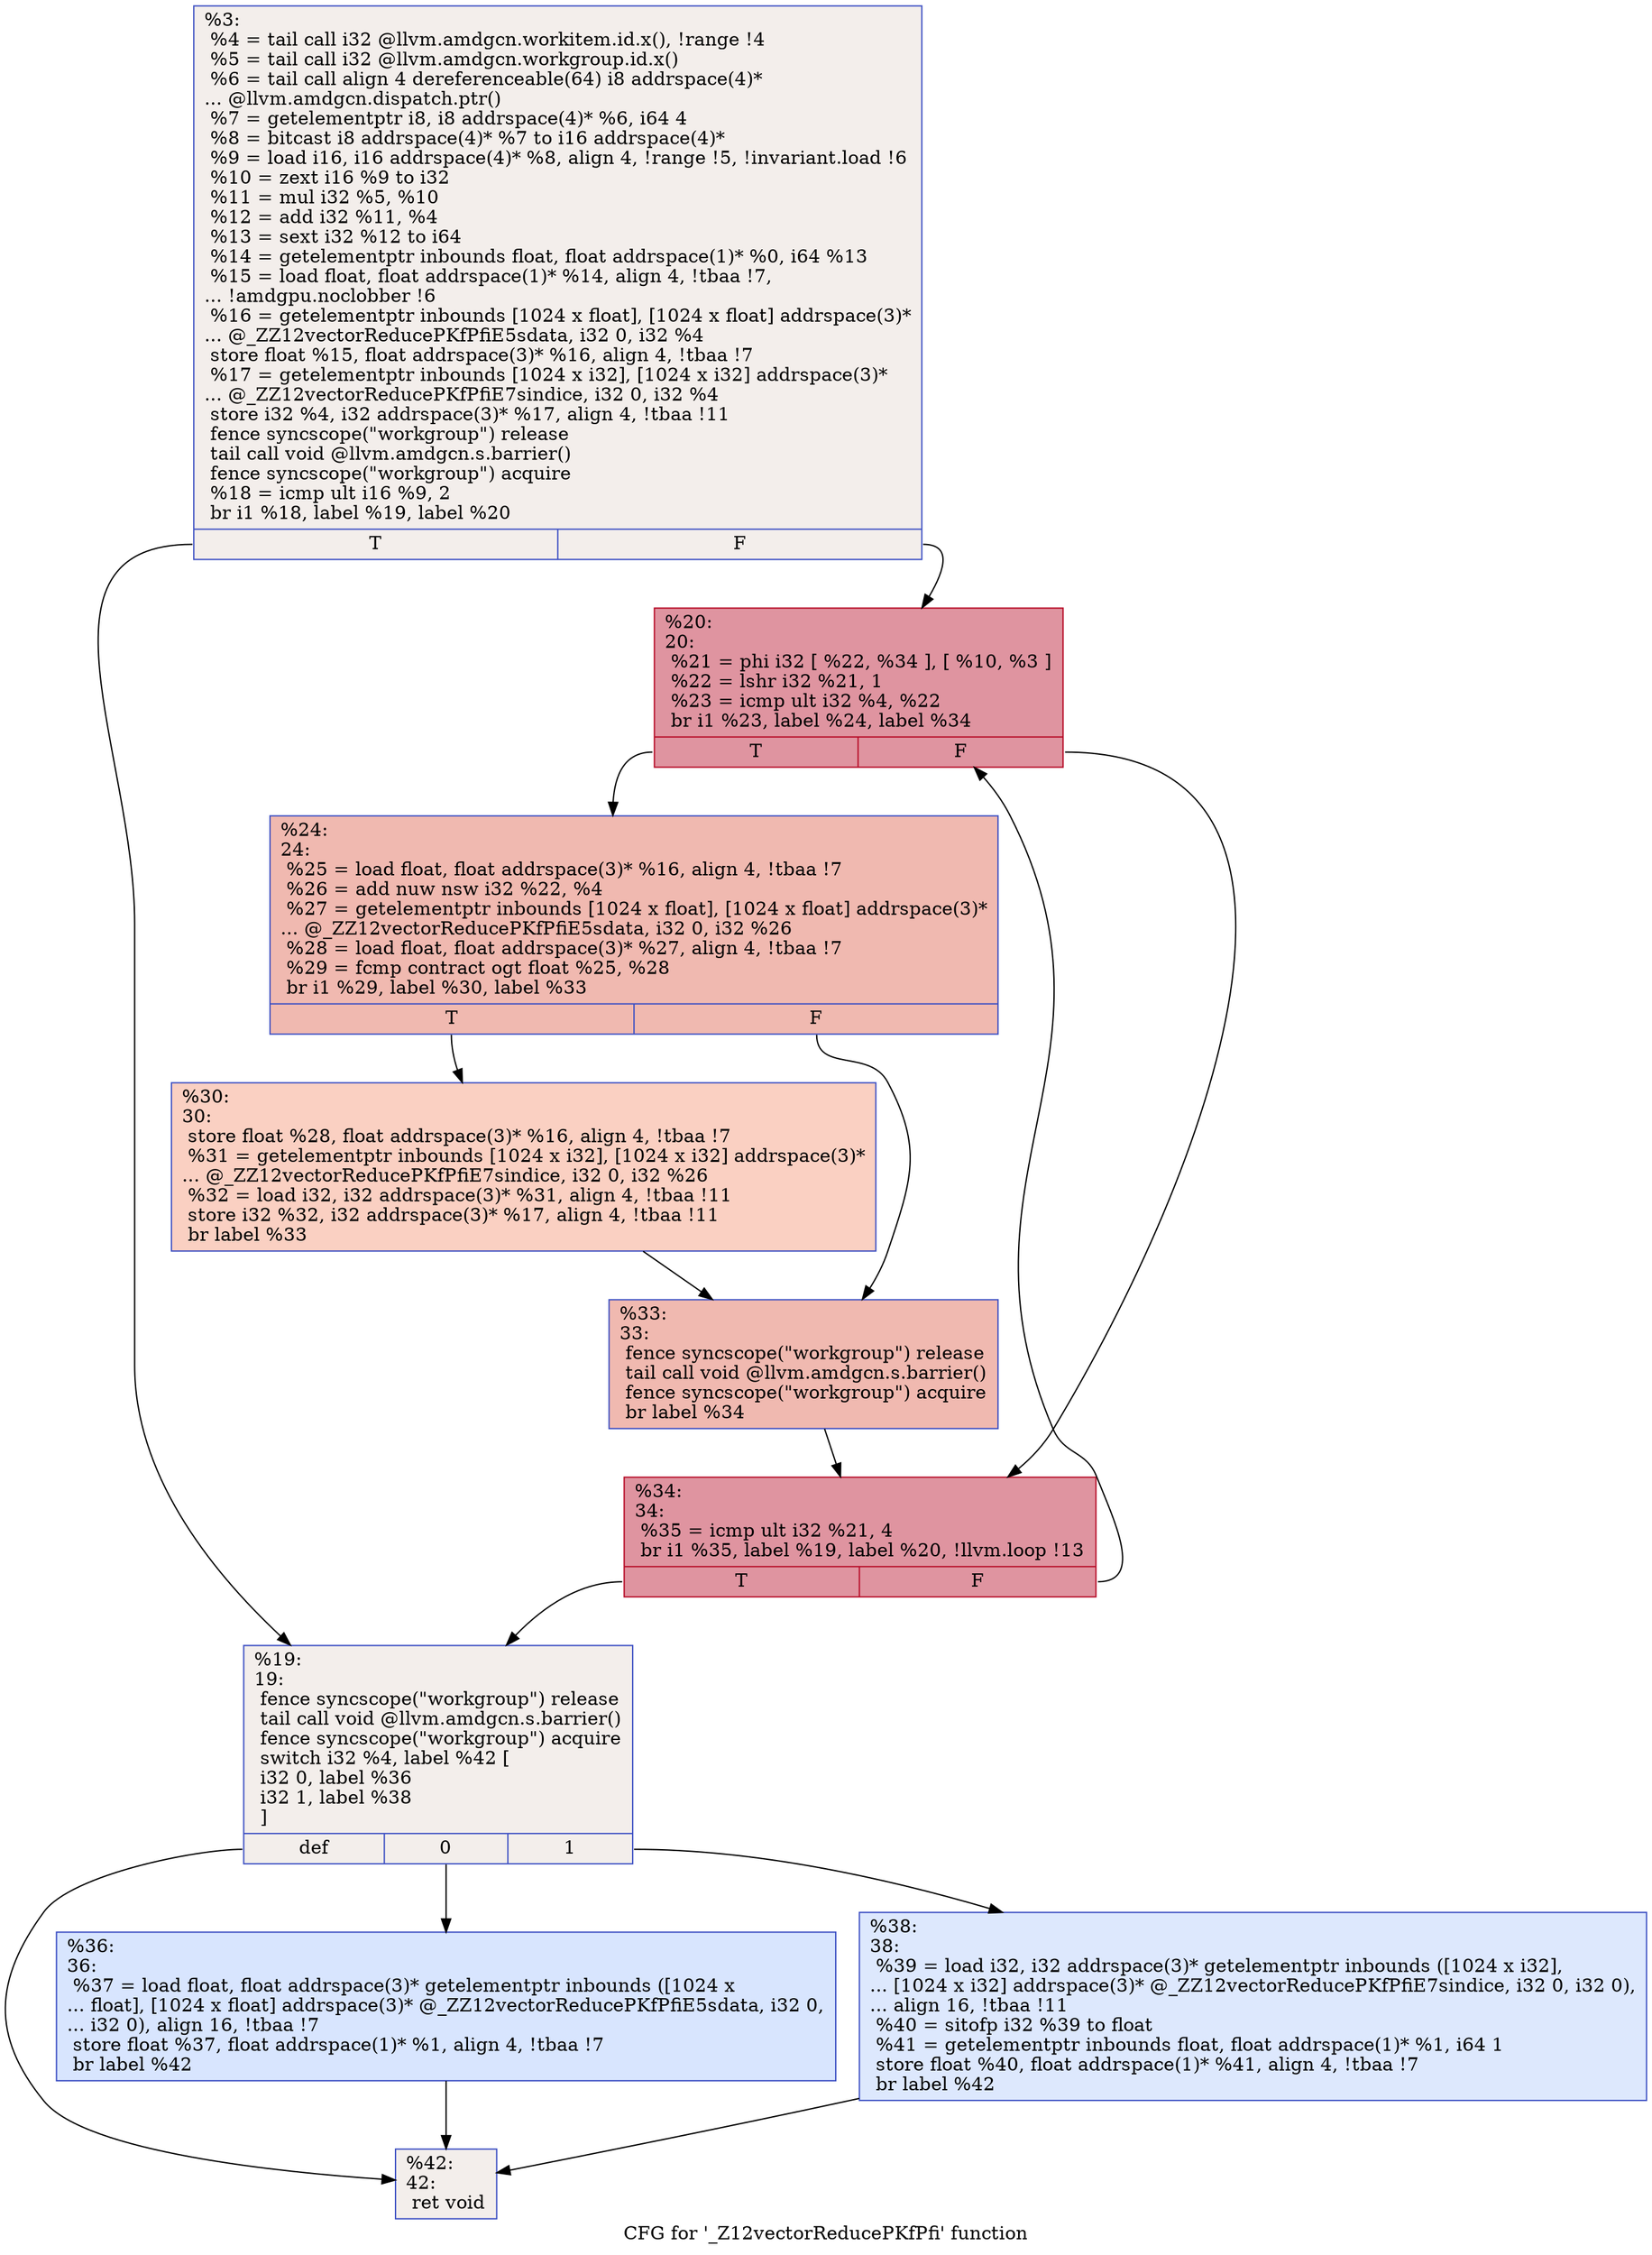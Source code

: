 digraph "CFG for '_Z12vectorReducePKfPfi' function" {
	label="CFG for '_Z12vectorReducePKfPfi' function";

	Node0x603d770 [shape=record,color="#3d50c3ff", style=filled, fillcolor="#e5d8d170",label="{%3:\l  %4 = tail call i32 @llvm.amdgcn.workitem.id.x(), !range !4\l  %5 = tail call i32 @llvm.amdgcn.workgroup.id.x()\l  %6 = tail call align 4 dereferenceable(64) i8 addrspace(4)*\l... @llvm.amdgcn.dispatch.ptr()\l  %7 = getelementptr i8, i8 addrspace(4)* %6, i64 4\l  %8 = bitcast i8 addrspace(4)* %7 to i16 addrspace(4)*\l  %9 = load i16, i16 addrspace(4)* %8, align 4, !range !5, !invariant.load !6\l  %10 = zext i16 %9 to i32\l  %11 = mul i32 %5, %10\l  %12 = add i32 %11, %4\l  %13 = sext i32 %12 to i64\l  %14 = getelementptr inbounds float, float addrspace(1)* %0, i64 %13\l  %15 = load float, float addrspace(1)* %14, align 4, !tbaa !7,\l... !amdgpu.noclobber !6\l  %16 = getelementptr inbounds [1024 x float], [1024 x float] addrspace(3)*\l... @_ZZ12vectorReducePKfPfiE5sdata, i32 0, i32 %4\l  store float %15, float addrspace(3)* %16, align 4, !tbaa !7\l  %17 = getelementptr inbounds [1024 x i32], [1024 x i32] addrspace(3)*\l... @_ZZ12vectorReducePKfPfiE7sindice, i32 0, i32 %4\l  store i32 %4, i32 addrspace(3)* %17, align 4, !tbaa !11\l  fence syncscope(\"workgroup\") release\l  tail call void @llvm.amdgcn.s.barrier()\l  fence syncscope(\"workgroup\") acquire\l  %18 = icmp ult i16 %9, 2\l  br i1 %18, label %19, label %20\l|{<s0>T|<s1>F}}"];
	Node0x603d770:s0 -> Node0x6040d60;
	Node0x603d770:s1 -> Node0x6040df0;
	Node0x6040d60 [shape=record,color="#3d50c3ff", style=filled, fillcolor="#e5d8d170",label="{%19:\l19:                                               \l  fence syncscope(\"workgroup\") release\l  tail call void @llvm.amdgcn.s.barrier()\l  fence syncscope(\"workgroup\") acquire\l  switch i32 %4, label %42 [\l    i32 0, label %36\l    i32 1, label %38\l  ]\l|{<s0>def|<s1>0|<s2>1}}"];
	Node0x6040d60:s0 -> Node0x6041110;
	Node0x6040d60:s1 -> Node0x6041160;
	Node0x6040d60:s2 -> Node0x60411f0;
	Node0x6040df0 [shape=record,color="#b70d28ff", style=filled, fillcolor="#b70d2870",label="{%20:\l20:                                               \l  %21 = phi i32 [ %22, %34 ], [ %10, %3 ]\l  %22 = lshr i32 %21, 1\l  %23 = icmp ult i32 %4, %22\l  br i1 %23, label %24, label %34\l|{<s0>T|<s1>F}}"];
	Node0x6040df0:s0 -> Node0x6041600;
	Node0x6040df0:s1 -> Node0x60413a0;
	Node0x6041600 [shape=record,color="#3d50c3ff", style=filled, fillcolor="#de614d70",label="{%24:\l24:                                               \l  %25 = load float, float addrspace(3)* %16, align 4, !tbaa !7\l  %26 = add nuw nsw i32 %22, %4\l  %27 = getelementptr inbounds [1024 x float], [1024 x float] addrspace(3)*\l... @_ZZ12vectorReducePKfPfiE5sdata, i32 0, i32 %26\l  %28 = load float, float addrspace(3)* %27, align 4, !tbaa !7\l  %29 = fcmp contract ogt float %25, %28\l  br i1 %29, label %30, label %33\l|{<s0>T|<s1>F}}"];
	Node0x6041600:s0 -> Node0x6041a10;
	Node0x6041600:s1 -> Node0x6041a60;
	Node0x6041a10 [shape=record,color="#3d50c3ff", style=filled, fillcolor="#f3947570",label="{%30:\l30:                                               \l  store float %28, float addrspace(3)* %16, align 4, !tbaa !7\l  %31 = getelementptr inbounds [1024 x i32], [1024 x i32] addrspace(3)*\l... @_ZZ12vectorReducePKfPfiE7sindice, i32 0, i32 %26\l  %32 = load i32, i32 addrspace(3)* %31, align 4, !tbaa !11\l  store i32 %32, i32 addrspace(3)* %17, align 4, !tbaa !11\l  br label %33\l}"];
	Node0x6041a10 -> Node0x6041a60;
	Node0x6041a60 [shape=record,color="#3d50c3ff", style=filled, fillcolor="#de614d70",label="{%33:\l33:                                               \l  fence syncscope(\"workgroup\") release\l  tail call void @llvm.amdgcn.s.barrier()\l  fence syncscope(\"workgroup\") acquire\l  br label %34\l}"];
	Node0x6041a60 -> Node0x60413a0;
	Node0x60413a0 [shape=record,color="#b70d28ff", style=filled, fillcolor="#b70d2870",label="{%34:\l34:                                               \l  %35 = icmp ult i32 %21, 4\l  br i1 %35, label %19, label %20, !llvm.loop !13\l|{<s0>T|<s1>F}}"];
	Node0x60413a0:s0 -> Node0x6040d60;
	Node0x60413a0:s1 -> Node0x6040df0;
	Node0x6041160 [shape=record,color="#3d50c3ff", style=filled, fillcolor="#a7c5fe70",label="{%36:\l36:                                               \l  %37 = load float, float addrspace(3)* getelementptr inbounds ([1024 x\l... float], [1024 x float] addrspace(3)* @_ZZ12vectorReducePKfPfiE5sdata, i32 0,\l... i32 0), align 16, !tbaa !7\l  store float %37, float addrspace(1)* %1, align 4, !tbaa !7\l  br label %42\l}"];
	Node0x6041160 -> Node0x6041110;
	Node0x60411f0 [shape=record,color="#3d50c3ff", style=filled, fillcolor="#b2ccfb70",label="{%38:\l38:                                               \l  %39 = load i32, i32 addrspace(3)* getelementptr inbounds ([1024 x i32],\l... [1024 x i32] addrspace(3)* @_ZZ12vectorReducePKfPfiE7sindice, i32 0, i32 0),\l... align 16, !tbaa !11\l  %40 = sitofp i32 %39 to float\l  %41 = getelementptr inbounds float, float addrspace(1)* %1, i64 1\l  store float %40, float addrspace(1)* %41, align 4, !tbaa !7\l  br label %42\l}"];
	Node0x60411f0 -> Node0x6041110;
	Node0x6041110 [shape=record,color="#3d50c3ff", style=filled, fillcolor="#e5d8d170",label="{%42:\l42:                                               \l  ret void\l}"];
}
